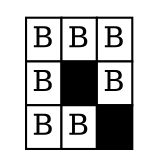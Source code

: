 digraph D {    node [shape=plaintext]      some_node [  label=<<table border="0" cellborder="1" cellspacing="0"><tr><td bgcolor="white">B</td><td bgcolor="white">B</td><td bgcolor="white">B</td></tr> 
<tr><td bgcolor="white">B</td><td bgcolor="black">B</td><td bgcolor="white">B</td></tr> 
<tr><td bgcolor="white">B</td><td bgcolor="white">B</td><td bgcolor="black">B</td></tr> 
</table>> ]  ;  }